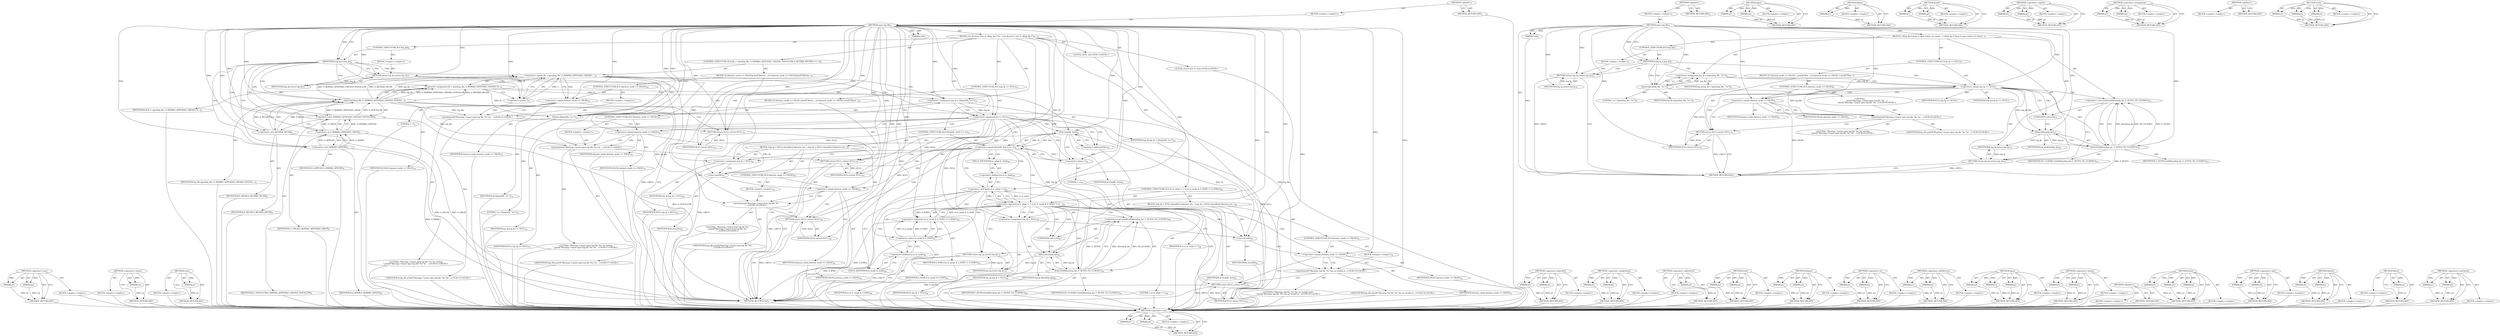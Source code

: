 digraph "&lt;operator&gt;.notEquals" {
vulnerable_86 [label=<(METHOD,&lt;operator&gt;.cast)>];
vulnerable_87 [label=<(PARAM,p1)>];
vulnerable_88 [label=<(PARAM,p2)>];
vulnerable_89 [label=<(BLOCK,&lt;empty&gt;,&lt;empty&gt;)>];
vulnerable_90 [label=<(METHOD_RETURN,ANY)>];
vulnerable_6 [label=<(METHOD,&lt;global&gt;)<SUB>1</SUB>>];
vulnerable_7 [label=<(BLOCK,&lt;empty&gt;,&lt;empty&gt;)<SUB>1</SUB>>];
vulnerable_8 [label=<(METHOD,open_log_file)<SUB>1</SUB>>];
vulnerable_9 [label=<(PARAM,void)<SUB>1</SUB>>];
vulnerable_10 [label=<(BLOCK,{
 	if(log_fp) /* keep it open unless we rotate...,{
 	if(log_fp) /* keep it open unless we rotate...)<SUB>2</SUB>>];
vulnerable_11 [label=<(CONTROL_STRUCTURE,IF,if (log_fp))<SUB>3</SUB>>];
vulnerable_12 [label=<(IDENTIFIER,log_fp,if (log_fp))<SUB>3</SUB>>];
vulnerable_13 [label=<(BLOCK,&lt;empty&gt;,&lt;empty&gt;)<SUB>4</SUB>>];
vulnerable_14 [label=<(RETURN,return log_fp;,return log_fp;)<SUB>4</SUB>>];
vulnerable_15 [label=<(IDENTIFIER,log_fp,return log_fp;)<SUB>4</SUB>>];
vulnerable_16 [label=<(&lt;operator&gt;.assignment,log_fp = fopen(log_file, &quot;a+&quot;))<SUB>6</SUB>>];
vulnerable_17 [label=<(IDENTIFIER,log_fp,log_fp = fopen(log_file, &quot;a+&quot;))<SUB>6</SUB>>];
vulnerable_18 [label=<(fopen,fopen(log_file, &quot;a+&quot;))<SUB>6</SUB>>];
vulnerable_19 [label=<(IDENTIFIER,log_file,fopen(log_file, &quot;a+&quot;))<SUB>6</SUB>>];
vulnerable_20 [label=<(LITERAL,&quot;a+&quot;,fopen(log_file, &quot;a+&quot;))<SUB>6</SUB>>];
vulnerable_21 [label=<(CONTROL_STRUCTURE,IF,if (log_fp == NULL))<SUB>7</SUB>>];
vulnerable_22 [label=<(&lt;operator&gt;.equals,log_fp == NULL)<SUB>7</SUB>>];
vulnerable_23 [label=<(IDENTIFIER,log_fp,log_fp == NULL)<SUB>7</SUB>>];
vulnerable_24 [label=<(IDENTIFIER,NULL,log_fp == NULL)<SUB>7</SUB>>];
vulnerable_25 [label=<(BLOCK,{
		if (daemon_mode == FALSE) {
 			printf(&quot;War...,{
		if (daemon_mode == FALSE) {
 			printf(&quot;War...)<SUB>7</SUB>>];
vulnerable_26 [label=<(CONTROL_STRUCTURE,IF,if (daemon_mode == FALSE))<SUB>8</SUB>>];
vulnerable_27 [label=<(&lt;operator&gt;.equals,daemon_mode == FALSE)<SUB>8</SUB>>];
vulnerable_28 [label=<(IDENTIFIER,daemon_mode,daemon_mode == FALSE)<SUB>8</SUB>>];
vulnerable_29 [label=<(IDENTIFIER,FALSE,daemon_mode == FALSE)<SUB>8</SUB>>];
vulnerable_30 [label="<(BLOCK,{
 			printf(&quot;Warning: Cannot open log file '%s...,{
 			printf(&quot;Warning: Cannot open log file '%s...)<SUB>8</SUB>>"];
vulnerable_31 [label="<(printf,printf(&quot;Warning: Cannot open log file '%s' for ...)<SUB>9</SUB>>"];
vulnerable_32 [label="<(LITERAL,&quot;Warning: Cannot open log file '%s' for writing\n&quot;,printf(&quot;Warning: Cannot open log file '%s' for ...)<SUB>9</SUB>>"];
vulnerable_33 [label="<(IDENTIFIER,log_file,printf(&quot;Warning: Cannot open log file '%s' for ...)<SUB>9</SUB>>"];
vulnerable_34 [label=<(RETURN,return NULL;,return NULL;)<SUB>11</SUB>>];
vulnerable_35 [label=<(IDENTIFIER,NULL,return NULL;)<SUB>11</SUB>>];
vulnerable_36 [label=<(&lt;operator&gt;.cast,(void)fcntl(fileno(log_fp), F_SETFD, FD_CLOEXEC))<SUB>14</SUB>>];
vulnerable_37 [label=<(UNKNOWN,void,void)<SUB>14</SUB>>];
vulnerable_38 [label=<(fcntl,fcntl(fileno(log_fp), F_SETFD, FD_CLOEXEC))<SUB>14</SUB>>];
vulnerable_39 [label=<(fileno,fileno(log_fp))<SUB>14</SUB>>];
vulnerable_40 [label=<(IDENTIFIER,log_fp,fileno(log_fp))<SUB>14</SUB>>];
vulnerable_41 [label=<(IDENTIFIER,F_SETFD,fcntl(fileno(log_fp), F_SETFD, FD_CLOEXEC))<SUB>14</SUB>>];
vulnerable_42 [label=<(IDENTIFIER,FD_CLOEXEC,fcntl(fileno(log_fp), F_SETFD, FD_CLOEXEC))<SUB>14</SUB>>];
vulnerable_43 [label=<(RETURN,return log_fp;,return log_fp;)<SUB>15</SUB>>];
vulnerable_44 [label=<(IDENTIFIER,log_fp,return log_fp;)<SUB>15</SUB>>];
vulnerable_45 [label=<(METHOD_RETURN,FILE)<SUB>1</SUB>>];
vulnerable_47 [label=<(METHOD_RETURN,ANY)<SUB>1</SUB>>];
vulnerable_71 [label=<(METHOD,fopen)>];
vulnerable_72 [label=<(PARAM,p1)>];
vulnerable_73 [label=<(PARAM,p2)>];
vulnerable_74 [label=<(BLOCK,&lt;empty&gt;,&lt;empty&gt;)>];
vulnerable_75 [label=<(METHOD_RETURN,ANY)>];
vulnerable_97 [label=<(METHOD,fileno)>];
vulnerable_98 [label=<(PARAM,p1)>];
vulnerable_99 [label=<(BLOCK,&lt;empty&gt;,&lt;empty&gt;)>];
vulnerable_100 [label=<(METHOD_RETURN,ANY)>];
vulnerable_81 [label=<(METHOD,printf)>];
vulnerable_82 [label=<(PARAM,p1)>];
vulnerable_83 [label=<(PARAM,p2)>];
vulnerable_84 [label=<(BLOCK,&lt;empty&gt;,&lt;empty&gt;)>];
vulnerable_85 [label=<(METHOD_RETURN,ANY)>];
vulnerable_76 [label=<(METHOD,&lt;operator&gt;.equals)>];
vulnerable_77 [label=<(PARAM,p1)>];
vulnerable_78 [label=<(PARAM,p2)>];
vulnerable_79 [label=<(BLOCK,&lt;empty&gt;,&lt;empty&gt;)>];
vulnerable_80 [label=<(METHOD_RETURN,ANY)>];
vulnerable_66 [label=<(METHOD,&lt;operator&gt;.assignment)>];
vulnerable_67 [label=<(PARAM,p1)>];
vulnerable_68 [label=<(PARAM,p2)>];
vulnerable_69 [label=<(BLOCK,&lt;empty&gt;,&lt;empty&gt;)>];
vulnerable_70 [label=<(METHOD_RETURN,ANY)>];
vulnerable_60 [label=<(METHOD,&lt;global&gt;)<SUB>1</SUB>>];
vulnerable_61 [label=<(BLOCK,&lt;empty&gt;,&lt;empty&gt;)>];
vulnerable_62 [label=<(METHOD_RETURN,ANY)>];
vulnerable_91 [label=<(METHOD,fcntl)>];
vulnerable_92 [label=<(PARAM,p1)>];
vulnerable_93 [label=<(PARAM,p2)>];
vulnerable_94 [label=<(PARAM,p3)>];
vulnerable_95 [label=<(BLOCK,&lt;empty&gt;,&lt;empty&gt;)>];
vulnerable_96 [label=<(METHOD_RETURN,ANY)>];
fixed_227 [label=<(METHOD,&lt;operator&gt;.cast)>];
fixed_228 [label=<(PARAM,p1)>];
fixed_229 [label=<(PARAM,p2)>];
fixed_230 [label=<(BLOCK,&lt;empty&gt;,&lt;empty&gt;)>];
fixed_231 [label=<(METHOD_RETURN,ANY)>];
fixed_180 [label=<(METHOD,&lt;operator&gt;.minus)>];
fixed_181 [label=<(PARAM,p1)>];
fixed_182 [label=<(BLOCK,&lt;empty&gt;,&lt;empty&gt;)>];
fixed_183 [label=<(METHOD_RETURN,ANY)>];
fixed_203 [label=<(METHOD,close)>];
fixed_204 [label=<(PARAM,p1)>];
fixed_205 [label=<(BLOCK,&lt;empty&gt;,&lt;empty&gt;)>];
fixed_206 [label=<(METHOD_RETURN,ANY)>];
fixed_6 [label=<(METHOD,&lt;global&gt;)<SUB>1</SUB>>];
fixed_7 [label=<(BLOCK,&lt;empty&gt;,&lt;empty&gt;)<SUB>1</SUB>>];
fixed_8 [label=<(METHOD,open_log_file)<SUB>1</SUB>>];
fixed_9 [label=<(PARAM,void)<SUB>1</SUB>>];
fixed_10 [label=<(BLOCK,{
	int fh;
	struct stat st;

 	if(log_fp) /* ke...,{
	int fh;
	struct stat st;

 	if(log_fp) /* ke...)<SUB>2</SUB>>];
fixed_11 [label="<(LOCAL,int fh: int)<SUB>3</SUB>>"];
fixed_12 [label="<(LOCAL,struct stat st: stat)<SUB>4</SUB>>"];
fixed_13 [label=<(CONTROL_STRUCTURE,IF,if (log_fp))<SUB>6</SUB>>];
fixed_14 [label=<(IDENTIFIER,log_fp,if (log_fp))<SUB>6</SUB>>];
fixed_15 [label=<(BLOCK,&lt;empty&gt;,&lt;empty&gt;)<SUB>7</SUB>>];
fixed_16 [label=<(RETURN,return log_fp;,return log_fp;)<SUB>7</SUB>>];
fixed_17 [label=<(IDENTIFIER,log_fp,return log_fp;)<SUB>7</SUB>>];
fixed_18 [label=<(CONTROL_STRUCTURE,IF,if ((fh = open(log_file, O_RDWR|O_APPEND|O_CREAT|O_NOFOLLOW, S_IRUSR|S_IWUSR)) == -1))<SUB>9</SUB>>];
fixed_19 [label=<(&lt;operator&gt;.equals,(fh = open(log_file, O_RDWR|O_APPEND|O_CREAT|O_...)<SUB>9</SUB>>];
fixed_20 [label=<(&lt;operator&gt;.assignment,fh = open(log_file, O_RDWR|O_APPEND|O_CREAT|O_N...)<SUB>9</SUB>>];
fixed_21 [label=<(IDENTIFIER,fh,fh = open(log_file, O_RDWR|O_APPEND|O_CREAT|O_N...)<SUB>9</SUB>>];
fixed_22 [label=<(open,open(log_file, O_RDWR|O_APPEND|O_CREAT|O_NOFOLL...)<SUB>9</SUB>>];
fixed_23 [label=<(IDENTIFIER,log_file,open(log_file, O_RDWR|O_APPEND|O_CREAT|O_NOFOLL...)<SUB>9</SUB>>];
fixed_24 [label=<(&lt;operator&gt;.or,O_RDWR|O_APPEND|O_CREAT|O_NOFOLLOW)<SUB>9</SUB>>];
fixed_25 [label=<(&lt;operator&gt;.or,O_RDWR|O_APPEND|O_CREAT)<SUB>9</SUB>>];
fixed_26 [label=<(&lt;operator&gt;.or,O_RDWR|O_APPEND)<SUB>9</SUB>>];
fixed_27 [label=<(IDENTIFIER,O_RDWR,O_RDWR|O_APPEND)<SUB>9</SUB>>];
fixed_28 [label=<(IDENTIFIER,O_APPEND,O_RDWR|O_APPEND)<SUB>9</SUB>>];
fixed_29 [label=<(IDENTIFIER,O_CREAT,O_RDWR|O_APPEND|O_CREAT)<SUB>9</SUB>>];
fixed_30 [label=<(IDENTIFIER,O_NOFOLLOW,O_RDWR|O_APPEND|O_CREAT|O_NOFOLLOW)<SUB>9</SUB>>];
fixed_31 [label=<(&lt;operator&gt;.or,S_IRUSR|S_IWUSR)<SUB>9</SUB>>];
fixed_32 [label=<(IDENTIFIER,S_IRUSR,S_IRUSR|S_IWUSR)<SUB>9</SUB>>];
fixed_33 [label=<(IDENTIFIER,S_IWUSR,S_IRUSR|S_IWUSR)<SUB>9</SUB>>];
fixed_34 [label=<(&lt;operator&gt;.minus,-1)<SUB>9</SUB>>];
fixed_35 [label=<(LITERAL,1,-1)<SUB>9</SUB>>];
fixed_36 [label=<(BLOCK,{
		if (daemon_mode == FALSE)
			printf(&quot;Warnin...,{
		if (daemon_mode == FALSE)
			printf(&quot;Warnin...)<SUB>9</SUB>>];
fixed_37 [label=<(CONTROL_STRUCTURE,IF,if (daemon_mode == FALSE))<SUB>10</SUB>>];
fixed_38 [label=<(&lt;operator&gt;.equals,daemon_mode == FALSE)<SUB>10</SUB>>];
fixed_39 [label=<(IDENTIFIER,daemon_mode,daemon_mode == FALSE)<SUB>10</SUB>>];
fixed_40 [label=<(IDENTIFIER,FALSE,daemon_mode == FALSE)<SUB>10</SUB>>];
fixed_41 [label=<(BLOCK,&lt;empty&gt;,&lt;empty&gt;)<SUB>11</SUB>>];
fixed_42 [label="<(printf,printf(&quot;Warning: Cannot open log file '%s' for ...)<SUB>11</SUB>>"];
fixed_43 [label="<(LITERAL,&quot;Warning: Cannot open log file '%s' for writing\n&quot;,printf(&quot;Warning: Cannot open log file '%s' for ...)<SUB>11</SUB>>"];
fixed_44 [label="<(IDENTIFIER,log_file,printf(&quot;Warning: Cannot open log file '%s' for ...)<SUB>11</SUB>>"];
fixed_45 [label=<(RETURN,return NULL;,return NULL;)<SUB>12</SUB>>];
fixed_46 [label=<(IDENTIFIER,NULL,return NULL;)<SUB>12</SUB>>];
fixed_47 [label=<(&lt;operator&gt;.assignment,log_fp = fdopen(fh, &quot;a+&quot;))<SUB>14</SUB>>];
fixed_48 [label=<(IDENTIFIER,log_fp,log_fp = fdopen(fh, &quot;a+&quot;))<SUB>14</SUB>>];
fixed_49 [label=<(fdopen,fdopen(fh, &quot;a+&quot;))<SUB>14</SUB>>];
fixed_50 [label=<(IDENTIFIER,fh,fdopen(fh, &quot;a+&quot;))<SUB>14</SUB>>];
fixed_51 [label=<(LITERAL,&quot;a+&quot;,fdopen(fh, &quot;a+&quot;))<SUB>14</SUB>>];
fixed_52 [label=<(CONTROL_STRUCTURE,IF,if (log_fp == NULL))<SUB>15</SUB>>];
fixed_53 [label=<(&lt;operator&gt;.equals,log_fp == NULL)<SUB>15</SUB>>];
fixed_54 [label=<(IDENTIFIER,log_fp,log_fp == NULL)<SUB>15</SUB>>];
fixed_55 [label=<(IDENTIFIER,NULL,log_fp == NULL)<SUB>15</SUB>>];
fixed_56 [label=<(BLOCK,{
		if (daemon_mode == FALSE)
 			printf(&quot;Warni...,{
		if (daemon_mode == FALSE)
 			printf(&quot;Warni...)<SUB>15</SUB>>];
fixed_57 [label=<(CONTROL_STRUCTURE,IF,if (daemon_mode == FALSE))<SUB>16</SUB>>];
fixed_58 [label=<(&lt;operator&gt;.equals,daemon_mode == FALSE)<SUB>16</SUB>>];
fixed_59 [label=<(IDENTIFIER,daemon_mode,daemon_mode == FALSE)<SUB>16</SUB>>];
fixed_60 [label=<(IDENTIFIER,FALSE,daemon_mode == FALSE)<SUB>16</SUB>>];
fixed_61 [label=<(BLOCK,&lt;empty&gt;,&lt;empty&gt;)<SUB>17</SUB>>];
fixed_62 [label="<(printf,printf(&quot;Warning: Cannot open log file '%s' for ...)<SUB>17</SUB>>"];
fixed_63 [label="<(LITERAL,&quot;Warning: Cannot open log file '%s' for writing\n&quot;,printf(&quot;Warning: Cannot open log file '%s' for ...)<SUB>17</SUB>>"];
fixed_64 [label="<(IDENTIFIER,log_file,printf(&quot;Warning: Cannot open log file '%s' for ...)<SUB>17</SUB>>"];
fixed_65 [label=<(RETURN,return NULL;,return NULL;)<SUB>18</SUB>>];
fixed_66 [label=<(IDENTIFIER,NULL,return NULL;)<SUB>18</SUB>>];
fixed_67 [label=<(CONTROL_STRUCTURE,IF,if ((fstat(fh, &amp;st)) == -1))<SUB>21</SUB>>];
fixed_68 [label=<(&lt;operator&gt;.equals,(fstat(fh, &amp;st)) == -1)<SUB>21</SUB>>];
fixed_69 [label=<(fstat,fstat(fh, &amp;st))<SUB>21</SUB>>];
fixed_70 [label=<(IDENTIFIER,fh,fstat(fh, &amp;st))<SUB>21</SUB>>];
fixed_71 [label=<(&lt;operator&gt;.addressOf,&amp;st)<SUB>21</SUB>>];
fixed_72 [label=<(IDENTIFIER,st,fstat(fh, &amp;st))<SUB>21</SUB>>];
fixed_73 [label=<(&lt;operator&gt;.minus,-1)<SUB>21</SUB>>];
fixed_74 [label=<(LITERAL,1,-1)<SUB>21</SUB>>];
fixed_75 [label=<(BLOCK,{
		log_fp = NULL;
		close(fh);
		if (daemon_mo...,{
		log_fp = NULL;
		close(fh);
		if (daemon_mo...)<SUB>21</SUB>>];
fixed_76 [label=<(&lt;operator&gt;.assignment,log_fp = NULL)<SUB>22</SUB>>];
fixed_77 [label=<(IDENTIFIER,log_fp,log_fp = NULL)<SUB>22</SUB>>];
fixed_78 [label=<(IDENTIFIER,NULL,log_fp = NULL)<SUB>22</SUB>>];
fixed_79 [label=<(close,close(fh))<SUB>23</SUB>>];
fixed_80 [label=<(IDENTIFIER,fh,close(fh))<SUB>23</SUB>>];
fixed_81 [label=<(CONTROL_STRUCTURE,IF,if (daemon_mode == FALSE))<SUB>24</SUB>>];
fixed_82 [label=<(&lt;operator&gt;.equals,daemon_mode == FALSE)<SUB>24</SUB>>];
fixed_83 [label=<(IDENTIFIER,daemon_mode,daemon_mode == FALSE)<SUB>24</SUB>>];
fixed_84 [label=<(IDENTIFIER,FALSE,daemon_mode == FALSE)<SUB>24</SUB>>];
fixed_85 [label=<(BLOCK,&lt;empty&gt;,&lt;empty&gt;)<SUB>25</SUB>>];
fixed_86 [label="<(printf,printf(&quot;Warning: Cannot fstat log file '%s'\n&quot;,...)<SUB>25</SUB>>"];
fixed_87 [label="<(LITERAL,&quot;Warning: Cannot fstat log file '%s'\n&quot;,printf(&quot;Warning: Cannot fstat log file '%s'\n&quot;,...)<SUB>25</SUB>>"];
fixed_88 [label="<(IDENTIFIER,log_file,printf(&quot;Warning: Cannot fstat log file '%s'\n&quot;,...)<SUB>25</SUB>>"];
fixed_89 [label=<(RETURN,return NULL;,return NULL;)<SUB>26</SUB>>];
fixed_90 [label=<(IDENTIFIER,NULL,return NULL;)<SUB>26</SUB>>];
fixed_91 [label=<(CONTROL_STRUCTURE,IF,if (st.st_nlink != 1 || (st.st_mode &amp; S_IFMT) != S_IFREG))<SUB>28</SUB>>];
fixed_92 [label=<(&lt;operator&gt;.logicalOr,st.st_nlink != 1 || (st.st_mode &amp; S_IFMT) != S_...)<SUB>28</SUB>>];
fixed_93 [label=<(&lt;operator&gt;.notEquals,st.st_nlink != 1)<SUB>28</SUB>>];
fixed_94 [label=<(&lt;operator&gt;.fieldAccess,st.st_nlink)<SUB>28</SUB>>];
fixed_95 [label=<(IDENTIFIER,st,st.st_nlink != 1)<SUB>28</SUB>>];
fixed_96 [label=<(FIELD_IDENTIFIER,st_nlink,st_nlink)<SUB>28</SUB>>];
fixed_97 [label=<(LITERAL,1,st.st_nlink != 1)<SUB>28</SUB>>];
fixed_98 [label=<(&lt;operator&gt;.notEquals,(st.st_mode &amp; S_IFMT) != S_IFREG)<SUB>28</SUB>>];
fixed_99 [label=<(&lt;operator&gt;.and,st.st_mode &amp; S_IFMT)<SUB>28</SUB>>];
fixed_100 [label=<(&lt;operator&gt;.fieldAccess,st.st_mode)<SUB>28</SUB>>];
fixed_101 [label=<(IDENTIFIER,st,st.st_mode &amp; S_IFMT)<SUB>28</SUB>>];
fixed_102 [label=<(FIELD_IDENTIFIER,st_mode,st_mode)<SUB>28</SUB>>];
fixed_103 [label=<(IDENTIFIER,S_IFMT,st.st_mode &amp; S_IFMT)<SUB>28</SUB>>];
fixed_104 [label=<(IDENTIFIER,S_IFREG,(st.st_mode &amp; S_IFMT) != S_IFREG)<SUB>28</SUB>>];
fixed_105 [label=<(BLOCK,{
		log_fp = NULL;
		close(fh);
		if (daemon_mo...,{
		log_fp = NULL;
		close(fh);
		if (daemon_mo...)<SUB>28</SUB>>];
fixed_106 [label=<(&lt;operator&gt;.assignment,log_fp = NULL)<SUB>29</SUB>>];
fixed_107 [label=<(IDENTIFIER,log_fp,log_fp = NULL)<SUB>29</SUB>>];
fixed_108 [label=<(IDENTIFIER,NULL,log_fp = NULL)<SUB>29</SUB>>];
fixed_109 [label=<(close,close(fh))<SUB>30</SUB>>];
fixed_110 [label=<(IDENTIFIER,fh,close(fh))<SUB>30</SUB>>];
fixed_111 [label=<(CONTROL_STRUCTURE,IF,if (daemon_mode == FALSE))<SUB>31</SUB>>];
fixed_112 [label=<(&lt;operator&gt;.equals,daemon_mode == FALSE)<SUB>31</SUB>>];
fixed_113 [label=<(IDENTIFIER,daemon_mode,daemon_mode == FALSE)<SUB>31</SUB>>];
fixed_114 [label=<(IDENTIFIER,FALSE,daemon_mode == FALSE)<SUB>31</SUB>>];
fixed_115 [label=<(BLOCK,&lt;empty&gt;,&lt;empty&gt;)<SUB>32</SUB>>];
fixed_116 [label="<(printf,printf(&quot;Warning: log file '%s' has an invalid m...)<SUB>32</SUB>>"];
fixed_117 [label="<(LITERAL,&quot;Warning: log file '%s' has an invalid mode\n&quot;,printf(&quot;Warning: log file '%s' has an invalid m...)<SUB>32</SUB>>"];
fixed_118 [label="<(IDENTIFIER,log_file,printf(&quot;Warning: log file '%s' has an invalid m...)<SUB>32</SUB>>"];
fixed_119 [label=<(RETURN,return NULL;,return NULL;)<SUB>33</SUB>>];
fixed_120 [label=<(IDENTIFIER,NULL,return NULL;)<SUB>33</SUB>>];
fixed_121 [label=<(&lt;operator&gt;.cast,(void)fcntl(fileno(log_fp), F_SETFD, FD_CLOEXEC))<SUB>36</SUB>>];
fixed_122 [label=<(UNKNOWN,void,void)<SUB>36</SUB>>];
fixed_123 [label=<(fcntl,fcntl(fileno(log_fp), F_SETFD, FD_CLOEXEC))<SUB>36</SUB>>];
fixed_124 [label=<(fileno,fileno(log_fp))<SUB>36</SUB>>];
fixed_125 [label=<(IDENTIFIER,log_fp,fileno(log_fp))<SUB>36</SUB>>];
fixed_126 [label=<(IDENTIFIER,F_SETFD,fcntl(fileno(log_fp), F_SETFD, FD_CLOEXEC))<SUB>36</SUB>>];
fixed_127 [label=<(IDENTIFIER,FD_CLOEXEC,fcntl(fileno(log_fp), F_SETFD, FD_CLOEXEC))<SUB>36</SUB>>];
fixed_128 [label=<(RETURN,return log_fp;,return log_fp;)<SUB>37</SUB>>];
fixed_129 [label=<(IDENTIFIER,log_fp,return log_fp;)<SUB>37</SUB>>];
fixed_130 [label=<(METHOD_RETURN,FILE)<SUB>1</SUB>>];
fixed_132 [label=<(METHOD_RETURN,ANY)<SUB>1</SUB>>];
fixed_207 [label=<(METHOD,&lt;operator&gt;.logicalOr)>];
fixed_208 [label=<(PARAM,p1)>];
fixed_209 [label=<(PARAM,p2)>];
fixed_210 [label=<(BLOCK,&lt;empty&gt;,&lt;empty&gt;)>];
fixed_211 [label=<(METHOD_RETURN,ANY)>];
fixed_164 [label=<(METHOD,&lt;operator&gt;.assignment)>];
fixed_165 [label=<(PARAM,p1)>];
fixed_166 [label=<(PARAM,p2)>];
fixed_167 [label=<(BLOCK,&lt;empty&gt;,&lt;empty&gt;)>];
fixed_168 [label=<(METHOD_RETURN,ANY)>];
fixed_199 [label=<(METHOD,&lt;operator&gt;.addressOf)>];
fixed_200 [label=<(PARAM,p1)>];
fixed_201 [label=<(BLOCK,&lt;empty&gt;,&lt;empty&gt;)>];
fixed_202 [label=<(METHOD_RETURN,ANY)>];
fixed_194 [label=<(METHOD,fstat)>];
fixed_195 [label=<(PARAM,p1)>];
fixed_196 [label=<(PARAM,p2)>];
fixed_197 [label=<(BLOCK,&lt;empty&gt;,&lt;empty&gt;)>];
fixed_198 [label=<(METHOD_RETURN,ANY)>];
fixed_189 [label=<(METHOD,fdopen)>];
fixed_190 [label=<(PARAM,p1)>];
fixed_191 [label=<(PARAM,p2)>];
fixed_192 [label=<(BLOCK,&lt;empty&gt;,&lt;empty&gt;)>];
fixed_193 [label=<(METHOD_RETURN,ANY)>];
fixed_175 [label=<(METHOD,&lt;operator&gt;.or)>];
fixed_176 [label=<(PARAM,p1)>];
fixed_177 [label=<(PARAM,p2)>];
fixed_178 [label=<(BLOCK,&lt;empty&gt;,&lt;empty&gt;)>];
fixed_179 [label=<(METHOD_RETURN,ANY)>];
fixed_217 [label=<(METHOD,&lt;operator&gt;.fieldAccess)>];
fixed_218 [label=<(PARAM,p1)>];
fixed_219 [label=<(PARAM,p2)>];
fixed_220 [label=<(BLOCK,&lt;empty&gt;,&lt;empty&gt;)>];
fixed_221 [label=<(METHOD_RETURN,ANY)>];
fixed_169 [label=<(METHOD,open)>];
fixed_170 [label=<(PARAM,p1)>];
fixed_171 [label=<(PARAM,p2)>];
fixed_172 [label=<(PARAM,p3)>];
fixed_173 [label=<(BLOCK,&lt;empty&gt;,&lt;empty&gt;)>];
fixed_174 [label=<(METHOD_RETURN,ANY)>];
fixed_159 [label=<(METHOD,&lt;operator&gt;.equals)>];
fixed_160 [label=<(PARAM,p1)>];
fixed_161 [label=<(PARAM,p2)>];
fixed_162 [label=<(BLOCK,&lt;empty&gt;,&lt;empty&gt;)>];
fixed_163 [label=<(METHOD_RETURN,ANY)>];
fixed_153 [label=<(METHOD,&lt;global&gt;)<SUB>1</SUB>>];
fixed_154 [label=<(BLOCK,&lt;empty&gt;,&lt;empty&gt;)>];
fixed_155 [label=<(METHOD_RETURN,ANY)>];
fixed_232 [label=<(METHOD,fcntl)>];
fixed_233 [label=<(PARAM,p1)>];
fixed_234 [label=<(PARAM,p2)>];
fixed_235 [label=<(PARAM,p3)>];
fixed_236 [label=<(BLOCK,&lt;empty&gt;,&lt;empty&gt;)>];
fixed_237 [label=<(METHOD_RETURN,ANY)>];
fixed_222 [label=<(METHOD,&lt;operator&gt;.and)>];
fixed_223 [label=<(PARAM,p1)>];
fixed_224 [label=<(PARAM,p2)>];
fixed_225 [label=<(BLOCK,&lt;empty&gt;,&lt;empty&gt;)>];
fixed_226 [label=<(METHOD_RETURN,ANY)>];
fixed_184 [label=<(METHOD,printf)>];
fixed_185 [label=<(PARAM,p1)>];
fixed_186 [label=<(PARAM,p2)>];
fixed_187 [label=<(BLOCK,&lt;empty&gt;,&lt;empty&gt;)>];
fixed_188 [label=<(METHOD_RETURN,ANY)>];
fixed_238 [label=<(METHOD,fileno)>];
fixed_239 [label=<(PARAM,p1)>];
fixed_240 [label=<(BLOCK,&lt;empty&gt;,&lt;empty&gt;)>];
fixed_241 [label=<(METHOD_RETURN,ANY)>];
fixed_212 [label=<(METHOD,&lt;operator&gt;.notEquals)>];
fixed_213 [label=<(PARAM,p1)>];
fixed_214 [label=<(PARAM,p2)>];
fixed_215 [label=<(BLOCK,&lt;empty&gt;,&lt;empty&gt;)>];
fixed_216 [label=<(METHOD_RETURN,ANY)>];
vulnerable_86 -> vulnerable_87  [key=0, label="AST: "];
vulnerable_86 -> vulnerable_87  [key=1, label="DDG: "];
vulnerable_86 -> vulnerable_89  [key=0, label="AST: "];
vulnerable_86 -> vulnerable_88  [key=0, label="AST: "];
vulnerable_86 -> vulnerable_88  [key=1, label="DDG: "];
vulnerable_86 -> vulnerable_90  [key=0, label="AST: "];
vulnerable_86 -> vulnerable_90  [key=1, label="CFG: "];
vulnerable_87 -> vulnerable_90  [key=0, label="DDG: p1"];
vulnerable_88 -> vulnerable_90  [key=0, label="DDG: p2"];
vulnerable_6 -> vulnerable_7  [key=0, label="AST: "];
vulnerable_6 -> vulnerable_47  [key=0, label="AST: "];
vulnerable_6 -> vulnerable_47  [key=1, label="CFG: "];
vulnerable_7 -> vulnerable_8  [key=0, label="AST: "];
vulnerable_8 -> vulnerable_9  [key=0, label="AST: "];
vulnerable_8 -> vulnerable_9  [key=1, label="DDG: "];
vulnerable_8 -> vulnerable_10  [key=0, label="AST: "];
vulnerable_8 -> vulnerable_45  [key=0, label="AST: "];
vulnerable_8 -> vulnerable_12  [key=0, label="CFG: "];
vulnerable_8 -> vulnerable_12  [key=1, label="DDG: "];
vulnerable_8 -> vulnerable_44  [key=0, label="DDG: "];
vulnerable_8 -> vulnerable_14  [key=0, label="DDG: "];
vulnerable_8 -> vulnerable_18  [key=0, label="DDG: "];
vulnerable_8 -> vulnerable_22  [key=0, label="DDG: "];
vulnerable_8 -> vulnerable_38  [key=0, label="DDG: "];
vulnerable_8 -> vulnerable_15  [key=0, label="DDG: "];
vulnerable_8 -> vulnerable_35  [key=0, label="DDG: "];
vulnerable_8 -> vulnerable_39  [key=0, label="DDG: "];
vulnerable_8 -> vulnerable_27  [key=0, label="DDG: "];
vulnerable_8 -> vulnerable_31  [key=0, label="DDG: "];
vulnerable_9 -> vulnerable_45  [key=0, label="DDG: "];
vulnerable_10 -> vulnerable_11  [key=0, label="AST: "];
vulnerable_10 -> vulnerable_16  [key=0, label="AST: "];
vulnerable_10 -> vulnerable_21  [key=0, label="AST: "];
vulnerable_10 -> vulnerable_36  [key=0, label="AST: "];
vulnerable_10 -> vulnerable_43  [key=0, label="AST: "];
vulnerable_11 -> vulnerable_12  [key=0, label="AST: "];
vulnerable_11 -> vulnerable_13  [key=0, label="AST: "];
vulnerable_12 -> vulnerable_14  [key=0, label="CFG: "];
vulnerable_12 -> vulnerable_14  [key=1, label="CDG: "];
vulnerable_12 -> vulnerable_18  [key=0, label="CFG: "];
vulnerable_12 -> vulnerable_18  [key=1, label="CDG: "];
vulnerable_12 -> vulnerable_16  [key=0, label="CDG: "];
vulnerable_12 -> vulnerable_22  [key=0, label="CDG: "];
vulnerable_13 -> vulnerable_14  [key=0, label="AST: "];
vulnerable_14 -> vulnerable_15  [key=0, label="AST: "];
vulnerable_14 -> vulnerable_45  [key=0, label="CFG: "];
vulnerable_14 -> vulnerable_45  [key=1, label="DDG: &lt;RET&gt;"];
vulnerable_15 -> vulnerable_14  [key=0, label="DDG: log_fp"];
vulnerable_16 -> vulnerable_17  [key=0, label="AST: "];
vulnerable_16 -> vulnerable_18  [key=0, label="AST: "];
vulnerable_16 -> vulnerable_22  [key=0, label="CFG: "];
vulnerable_16 -> vulnerable_22  [key=1, label="DDG: log_fp"];
vulnerable_18 -> vulnerable_19  [key=0, label="AST: "];
vulnerable_18 -> vulnerable_20  [key=0, label="AST: "];
vulnerable_18 -> vulnerable_16  [key=0, label="CFG: "];
vulnerable_18 -> vulnerable_16  [key=1, label="DDG: log_file"];
vulnerable_18 -> vulnerable_16  [key=2, label="DDG: &quot;a+&quot;"];
vulnerable_18 -> vulnerable_31  [key=0, label="DDG: log_file"];
vulnerable_21 -> vulnerable_22  [key=0, label="AST: "];
vulnerable_21 -> vulnerable_25  [key=0, label="AST: "];
vulnerable_22 -> vulnerable_23  [key=0, label="AST: "];
vulnerable_22 -> vulnerable_24  [key=0, label="AST: "];
vulnerable_22 -> vulnerable_37  [key=0, label="CFG: "];
vulnerable_22 -> vulnerable_37  [key=1, label="CDG: "];
vulnerable_22 -> vulnerable_27  [key=0, label="CFG: "];
vulnerable_22 -> vulnerable_27  [key=1, label="CDG: "];
vulnerable_22 -> vulnerable_35  [key=0, label="DDG: NULL"];
vulnerable_22 -> vulnerable_39  [key=0, label="DDG: log_fp"];
vulnerable_22 -> vulnerable_39  [key=1, label="CDG: "];
vulnerable_22 -> vulnerable_34  [key=0, label="CDG: "];
vulnerable_22 -> vulnerable_36  [key=0, label="CDG: "];
vulnerable_22 -> vulnerable_38  [key=0, label="CDG: "];
vulnerable_22 -> vulnerable_43  [key=0, label="CDG: "];
vulnerable_25 -> vulnerable_26  [key=0, label="AST: "];
vulnerable_25 -> vulnerable_34  [key=0, label="AST: "];
vulnerable_26 -> vulnerable_27  [key=0, label="AST: "];
vulnerable_26 -> vulnerable_30  [key=0, label="AST: "];
vulnerable_27 -> vulnerable_28  [key=0, label="AST: "];
vulnerable_27 -> vulnerable_29  [key=0, label="AST: "];
vulnerable_27 -> vulnerable_31  [key=0, label="CFG: "];
vulnerable_27 -> vulnerable_31  [key=1, label="CDG: "];
vulnerable_27 -> vulnerable_34  [key=0, label="CFG: "];
vulnerable_27 -> vulnerable_45  [key=0, label="DDG: FALSE"];
vulnerable_30 -> vulnerable_31  [key=0, label="AST: "];
vulnerable_31 -> vulnerable_32  [key=0, label="AST: "];
vulnerable_31 -> vulnerable_33  [key=0, label="AST: "];
vulnerable_31 -> vulnerable_34  [key=0, label="CFG: "];
vulnerable_34 -> vulnerable_35  [key=0, label="AST: "];
vulnerable_34 -> vulnerable_45  [key=0, label="CFG: "];
vulnerable_34 -> vulnerable_45  [key=1, label="DDG: &lt;RET&gt;"];
vulnerable_35 -> vulnerable_34  [key=0, label="DDG: NULL"];
vulnerable_36 -> vulnerable_37  [key=0, label="AST: "];
vulnerable_36 -> vulnerable_38  [key=0, label="AST: "];
vulnerable_36 -> vulnerable_43  [key=0, label="CFG: "];
vulnerable_37 -> vulnerable_39  [key=0, label="CFG: "];
vulnerable_38 -> vulnerable_39  [key=0, label="AST: "];
vulnerable_38 -> vulnerable_41  [key=0, label="AST: "];
vulnerable_38 -> vulnerable_42  [key=0, label="AST: "];
vulnerable_38 -> vulnerable_36  [key=0, label="CFG: "];
vulnerable_38 -> vulnerable_36  [key=1, label="DDG: fileno(log_fp)"];
vulnerable_38 -> vulnerable_36  [key=2, label="DDG: F_SETFD"];
vulnerable_38 -> vulnerable_36  [key=3, label="DDG: FD_CLOEXEC"];
vulnerable_38 -> vulnerable_45  [key=0, label="DDG: F_SETFD"];
vulnerable_39 -> vulnerable_40  [key=0, label="AST: "];
vulnerable_39 -> vulnerable_38  [key=0, label="CFG: "];
vulnerable_39 -> vulnerable_38  [key=1, label="DDG: log_fp"];
vulnerable_39 -> vulnerable_44  [key=0, label="DDG: log_fp"];
vulnerable_43 -> vulnerable_44  [key=0, label="AST: "];
vulnerable_43 -> vulnerable_45  [key=0, label="CFG: "];
vulnerable_43 -> vulnerable_45  [key=1, label="DDG: &lt;RET&gt;"];
vulnerable_44 -> vulnerable_43  [key=0, label="DDG: log_fp"];
vulnerable_71 -> vulnerable_72  [key=0, label="AST: "];
vulnerable_71 -> vulnerable_72  [key=1, label="DDG: "];
vulnerable_71 -> vulnerable_74  [key=0, label="AST: "];
vulnerable_71 -> vulnerable_73  [key=0, label="AST: "];
vulnerable_71 -> vulnerable_73  [key=1, label="DDG: "];
vulnerable_71 -> vulnerable_75  [key=0, label="AST: "];
vulnerable_71 -> vulnerable_75  [key=1, label="CFG: "];
vulnerable_72 -> vulnerable_75  [key=0, label="DDG: p1"];
vulnerable_73 -> vulnerable_75  [key=0, label="DDG: p2"];
vulnerable_97 -> vulnerable_98  [key=0, label="AST: "];
vulnerable_97 -> vulnerable_98  [key=1, label="DDG: "];
vulnerable_97 -> vulnerable_99  [key=0, label="AST: "];
vulnerable_97 -> vulnerable_100  [key=0, label="AST: "];
vulnerable_97 -> vulnerable_100  [key=1, label="CFG: "];
vulnerable_98 -> vulnerable_100  [key=0, label="DDG: p1"];
vulnerable_81 -> vulnerable_82  [key=0, label="AST: "];
vulnerable_81 -> vulnerable_82  [key=1, label="DDG: "];
vulnerable_81 -> vulnerable_84  [key=0, label="AST: "];
vulnerable_81 -> vulnerable_83  [key=0, label="AST: "];
vulnerable_81 -> vulnerable_83  [key=1, label="DDG: "];
vulnerable_81 -> vulnerable_85  [key=0, label="AST: "];
vulnerable_81 -> vulnerable_85  [key=1, label="CFG: "];
vulnerable_82 -> vulnerable_85  [key=0, label="DDG: p1"];
vulnerable_83 -> vulnerable_85  [key=0, label="DDG: p2"];
vulnerable_76 -> vulnerable_77  [key=0, label="AST: "];
vulnerable_76 -> vulnerable_77  [key=1, label="DDG: "];
vulnerable_76 -> vulnerable_79  [key=0, label="AST: "];
vulnerable_76 -> vulnerable_78  [key=0, label="AST: "];
vulnerable_76 -> vulnerable_78  [key=1, label="DDG: "];
vulnerable_76 -> vulnerable_80  [key=0, label="AST: "];
vulnerable_76 -> vulnerable_80  [key=1, label="CFG: "];
vulnerable_77 -> vulnerable_80  [key=0, label="DDG: p1"];
vulnerable_78 -> vulnerable_80  [key=0, label="DDG: p2"];
vulnerable_66 -> vulnerable_67  [key=0, label="AST: "];
vulnerable_66 -> vulnerable_67  [key=1, label="DDG: "];
vulnerable_66 -> vulnerable_69  [key=0, label="AST: "];
vulnerable_66 -> vulnerable_68  [key=0, label="AST: "];
vulnerable_66 -> vulnerable_68  [key=1, label="DDG: "];
vulnerable_66 -> vulnerable_70  [key=0, label="AST: "];
vulnerable_66 -> vulnerable_70  [key=1, label="CFG: "];
vulnerable_67 -> vulnerable_70  [key=0, label="DDG: p1"];
vulnerable_68 -> vulnerable_70  [key=0, label="DDG: p2"];
vulnerable_60 -> vulnerable_61  [key=0, label="AST: "];
vulnerable_60 -> vulnerable_62  [key=0, label="AST: "];
vulnerable_60 -> vulnerable_62  [key=1, label="CFG: "];
vulnerable_91 -> vulnerable_92  [key=0, label="AST: "];
vulnerable_91 -> vulnerable_92  [key=1, label="DDG: "];
vulnerable_91 -> vulnerable_95  [key=0, label="AST: "];
vulnerable_91 -> vulnerable_93  [key=0, label="AST: "];
vulnerable_91 -> vulnerable_93  [key=1, label="DDG: "];
vulnerable_91 -> vulnerable_96  [key=0, label="AST: "];
vulnerable_91 -> vulnerable_96  [key=1, label="CFG: "];
vulnerable_91 -> vulnerable_94  [key=0, label="AST: "];
vulnerable_91 -> vulnerable_94  [key=1, label="DDG: "];
vulnerable_92 -> vulnerable_96  [key=0, label="DDG: p1"];
vulnerable_93 -> vulnerable_96  [key=0, label="DDG: p2"];
vulnerable_94 -> vulnerable_96  [key=0, label="DDG: p3"];
fixed_227 -> fixed_228  [key=0, label="AST: "];
fixed_227 -> fixed_228  [key=1, label="DDG: "];
fixed_227 -> fixed_230  [key=0, label="AST: "];
fixed_227 -> fixed_229  [key=0, label="AST: "];
fixed_227 -> fixed_229  [key=1, label="DDG: "];
fixed_227 -> fixed_231  [key=0, label="AST: "];
fixed_227 -> fixed_231  [key=1, label="CFG: "];
fixed_228 -> fixed_231  [key=0, label="DDG: p1"];
fixed_229 -> fixed_231  [key=0, label="DDG: p2"];
fixed_230 -> vulnerable_86  [key=0];
fixed_231 -> vulnerable_86  [key=0];
fixed_180 -> fixed_181  [key=0, label="AST: "];
fixed_180 -> fixed_181  [key=1, label="DDG: "];
fixed_180 -> fixed_182  [key=0, label="AST: "];
fixed_180 -> fixed_183  [key=0, label="AST: "];
fixed_180 -> fixed_183  [key=1, label="CFG: "];
fixed_181 -> fixed_183  [key=0, label="DDG: p1"];
fixed_182 -> vulnerable_86  [key=0];
fixed_183 -> vulnerable_86  [key=0];
fixed_203 -> fixed_204  [key=0, label="AST: "];
fixed_203 -> fixed_204  [key=1, label="DDG: "];
fixed_203 -> fixed_205  [key=0, label="AST: "];
fixed_203 -> fixed_206  [key=0, label="AST: "];
fixed_203 -> fixed_206  [key=1, label="CFG: "];
fixed_204 -> fixed_206  [key=0, label="DDG: p1"];
fixed_205 -> vulnerable_86  [key=0];
fixed_206 -> vulnerable_86  [key=0];
fixed_6 -> fixed_7  [key=0, label="AST: "];
fixed_6 -> fixed_132  [key=0, label="AST: "];
fixed_6 -> fixed_132  [key=1, label="CFG: "];
fixed_7 -> fixed_8  [key=0, label="AST: "];
fixed_8 -> fixed_9  [key=0, label="AST: "];
fixed_8 -> fixed_9  [key=1, label="DDG: "];
fixed_8 -> fixed_10  [key=0, label="AST: "];
fixed_8 -> fixed_130  [key=0, label="AST: "];
fixed_8 -> fixed_14  [key=0, label="CFG: "];
fixed_8 -> fixed_14  [key=1, label="DDG: "];
fixed_8 -> fixed_47  [key=0, label="DDG: "];
fixed_8 -> fixed_129  [key=0, label="DDG: "];
fixed_8 -> fixed_16  [key=0, label="DDG: "];
fixed_8 -> fixed_45  [key=0, label="DDG: "];
fixed_8 -> fixed_49  [key=0, label="DDG: "];
fixed_8 -> fixed_53  [key=0, label="DDG: "];
fixed_8 -> fixed_76  [key=0, label="DDG: "];
fixed_8 -> fixed_106  [key=0, label="DDG: "];
fixed_8 -> fixed_123  [key=0, label="DDG: "];
fixed_8 -> fixed_17  [key=0, label="DDG: "];
fixed_8 -> fixed_34  [key=0, label="DDG: "];
fixed_8 -> fixed_46  [key=0, label="DDG: "];
fixed_8 -> fixed_66  [key=0, label="DDG: "];
fixed_8 -> fixed_69  [key=0, label="DDG: "];
fixed_8 -> fixed_73  [key=0, label="DDG: "];
fixed_8 -> fixed_79  [key=0, label="DDG: "];
fixed_8 -> fixed_90  [key=0, label="DDG: "];
fixed_8 -> fixed_93  [key=0, label="DDG: "];
fixed_8 -> fixed_98  [key=0, label="DDG: "];
fixed_8 -> fixed_109  [key=0, label="DDG: "];
fixed_8 -> fixed_120  [key=0, label="DDG: "];
fixed_8 -> fixed_124  [key=0, label="DDG: "];
fixed_8 -> fixed_22  [key=0, label="DDG: "];
fixed_8 -> fixed_38  [key=0, label="DDG: "];
fixed_8 -> fixed_58  [key=0, label="DDG: "];
fixed_8 -> fixed_82  [key=0, label="DDG: "];
fixed_8 -> fixed_99  [key=0, label="DDG: "];
fixed_8 -> fixed_112  [key=0, label="DDG: "];
fixed_8 -> fixed_24  [key=0, label="DDG: "];
fixed_8 -> fixed_31  [key=0, label="DDG: "];
fixed_8 -> fixed_42  [key=0, label="DDG: "];
fixed_8 -> fixed_62  [key=0, label="DDG: "];
fixed_8 -> fixed_86  [key=0, label="DDG: "];
fixed_8 -> fixed_116  [key=0, label="DDG: "];
fixed_8 -> fixed_25  [key=0, label="DDG: "];
fixed_8 -> fixed_26  [key=0, label="DDG: "];
fixed_9 -> fixed_130  [key=0, label="DDG: "];
fixed_10 -> fixed_11  [key=0, label="AST: "];
fixed_10 -> fixed_12  [key=0, label="AST: "];
fixed_10 -> fixed_13  [key=0, label="AST: "];
fixed_10 -> fixed_18  [key=0, label="AST: "];
fixed_10 -> fixed_47  [key=0, label="AST: "];
fixed_10 -> fixed_52  [key=0, label="AST: "];
fixed_10 -> fixed_67  [key=0, label="AST: "];
fixed_10 -> fixed_91  [key=0, label="AST: "];
fixed_10 -> fixed_121  [key=0, label="AST: "];
fixed_10 -> fixed_128  [key=0, label="AST: "];
fixed_11 -> vulnerable_86  [key=0];
fixed_12 -> vulnerable_86  [key=0];
fixed_13 -> fixed_14  [key=0, label="AST: "];
fixed_13 -> fixed_15  [key=0, label="AST: "];
fixed_14 -> fixed_16  [key=0, label="CFG: "];
fixed_14 -> fixed_16  [key=1, label="CDG: "];
fixed_14 -> fixed_26  [key=0, label="CFG: "];
fixed_14 -> fixed_26  [key=1, label="CDG: "];
fixed_14 -> fixed_34  [key=0, label="CDG: "];
fixed_14 -> fixed_19  [key=0, label="CDG: "];
fixed_14 -> fixed_20  [key=0, label="CDG: "];
fixed_14 -> fixed_25  [key=0, label="CDG: "];
fixed_14 -> fixed_24  [key=0, label="CDG: "];
fixed_14 -> fixed_22  [key=0, label="CDG: "];
fixed_14 -> fixed_31  [key=0, label="CDG: "];
fixed_15 -> fixed_16  [key=0, label="AST: "];
fixed_16 -> fixed_17  [key=0, label="AST: "];
fixed_16 -> fixed_130  [key=0, label="CFG: "];
fixed_16 -> fixed_130  [key=1, label="DDG: &lt;RET&gt;"];
fixed_17 -> fixed_16  [key=0, label="DDG: log_fp"];
fixed_18 -> fixed_19  [key=0, label="AST: "];
fixed_18 -> fixed_36  [key=0, label="AST: "];
fixed_19 -> fixed_20  [key=0, label="AST: "];
fixed_19 -> fixed_34  [key=0, label="AST: "];
fixed_19 -> fixed_38  [key=0, label="CFG: "];
fixed_19 -> fixed_38  [key=1, label="CDG: "];
fixed_19 -> fixed_49  [key=0, label="CFG: "];
fixed_19 -> fixed_49  [key=1, label="CDG: "];
fixed_19 -> fixed_47  [key=0, label="CDG: "];
fixed_19 -> fixed_45  [key=0, label="CDG: "];
fixed_19 -> fixed_53  [key=0, label="CDG: "];
fixed_20 -> fixed_21  [key=0, label="AST: "];
fixed_20 -> fixed_22  [key=0, label="AST: "];
fixed_20 -> fixed_34  [key=0, label="CFG: "];
fixed_20 -> fixed_47  [key=0, label="DDG: fh"];
fixed_20 -> fixed_19  [key=0, label="DDG: fh"];
fixed_20 -> fixed_49  [key=0, label="DDG: fh"];
fixed_20 -> fixed_69  [key=0, label="DDG: fh"];
fixed_21 -> vulnerable_86  [key=0];
fixed_22 -> fixed_23  [key=0, label="AST: "];
fixed_22 -> fixed_24  [key=0, label="AST: "];
fixed_22 -> fixed_31  [key=0, label="AST: "];
fixed_22 -> fixed_20  [key=0, label="CFG: "];
fixed_22 -> fixed_20  [key=1, label="DDG: log_file"];
fixed_22 -> fixed_20  [key=2, label="DDG: O_RDWR|O_APPEND|O_CREAT|O_NOFOLLOW"];
fixed_22 -> fixed_20  [key=3, label="DDG: S_IRUSR|S_IWUSR"];
fixed_22 -> fixed_19  [key=0, label="DDG: log_file"];
fixed_22 -> fixed_19  [key=1, label="DDG: O_RDWR|O_APPEND|O_CREAT|O_NOFOLLOW"];
fixed_22 -> fixed_19  [key=2, label="DDG: S_IRUSR|S_IWUSR"];
fixed_22 -> fixed_42  [key=0, label="DDG: log_file"];
fixed_22 -> fixed_62  [key=0, label="DDG: log_file"];
fixed_22 -> fixed_86  [key=0, label="DDG: log_file"];
fixed_22 -> fixed_116  [key=0, label="DDG: log_file"];
fixed_23 -> vulnerable_86  [key=0];
fixed_24 -> fixed_25  [key=0, label="AST: "];
fixed_24 -> fixed_30  [key=0, label="AST: "];
fixed_24 -> fixed_31  [key=0, label="CFG: "];
fixed_24 -> fixed_130  [key=0, label="DDG: O_NOFOLLOW"];
fixed_24 -> fixed_22  [key=0, label="DDG: O_RDWR|O_APPEND|O_CREAT"];
fixed_24 -> fixed_22  [key=1, label="DDG: O_NOFOLLOW"];
fixed_25 -> fixed_26  [key=0, label="AST: "];
fixed_25 -> fixed_29  [key=0, label="AST: "];
fixed_25 -> fixed_24  [key=0, label="CFG: "];
fixed_25 -> fixed_24  [key=1, label="DDG: O_RDWR|O_APPEND"];
fixed_25 -> fixed_24  [key=2, label="DDG: O_CREAT"];
fixed_25 -> fixed_130  [key=0, label="DDG: O_CREAT"];
fixed_26 -> fixed_27  [key=0, label="AST: "];
fixed_26 -> fixed_28  [key=0, label="AST: "];
fixed_26 -> fixed_25  [key=0, label="CFG: "];
fixed_26 -> fixed_25  [key=1, label="DDG: O_RDWR"];
fixed_26 -> fixed_25  [key=2, label="DDG: O_APPEND"];
fixed_26 -> fixed_130  [key=0, label="DDG: O_RDWR"];
fixed_27 -> vulnerable_86  [key=0];
fixed_28 -> vulnerable_86  [key=0];
fixed_29 -> vulnerable_86  [key=0];
fixed_30 -> vulnerable_86  [key=0];
fixed_31 -> fixed_32  [key=0, label="AST: "];
fixed_31 -> fixed_33  [key=0, label="AST: "];
fixed_31 -> fixed_22  [key=0, label="CFG: "];
fixed_31 -> fixed_22  [key=1, label="DDG: S_IRUSR"];
fixed_31 -> fixed_22  [key=2, label="DDG: S_IWUSR"];
fixed_31 -> fixed_130  [key=0, label="DDG: S_IWUSR"];
fixed_32 -> vulnerable_86  [key=0];
fixed_33 -> vulnerable_86  [key=0];
fixed_34 -> fixed_35  [key=0, label="AST: "];
fixed_34 -> fixed_19  [key=0, label="CFG: "];
fixed_34 -> fixed_19  [key=1, label="DDG: 1"];
fixed_35 -> vulnerable_86  [key=0];
fixed_36 -> fixed_37  [key=0, label="AST: "];
fixed_36 -> fixed_45  [key=0, label="AST: "];
fixed_37 -> fixed_38  [key=0, label="AST: "];
fixed_37 -> fixed_41  [key=0, label="AST: "];
fixed_38 -> fixed_39  [key=0, label="AST: "];
fixed_38 -> fixed_40  [key=0, label="AST: "];
fixed_38 -> fixed_42  [key=0, label="CFG: "];
fixed_38 -> fixed_42  [key=1, label="CDG: "];
fixed_38 -> fixed_45  [key=0, label="CFG: "];
fixed_39 -> vulnerable_86  [key=0];
fixed_40 -> vulnerable_86  [key=0];
fixed_41 -> fixed_42  [key=0, label="AST: "];
fixed_42 -> fixed_43  [key=0, label="AST: "];
fixed_42 -> fixed_44  [key=0, label="AST: "];
fixed_42 -> fixed_45  [key=0, label="CFG: "];
fixed_43 -> vulnerable_86  [key=0];
fixed_44 -> vulnerable_86  [key=0];
fixed_45 -> fixed_46  [key=0, label="AST: "];
fixed_45 -> fixed_130  [key=0, label="CFG: "];
fixed_45 -> fixed_130  [key=1, label="DDG: &lt;RET&gt;"];
fixed_46 -> fixed_45  [key=0, label="DDG: NULL"];
fixed_47 -> fixed_48  [key=0, label="AST: "];
fixed_47 -> fixed_49  [key=0, label="AST: "];
fixed_47 -> fixed_53  [key=0, label="CFG: "];
fixed_47 -> fixed_53  [key=1, label="DDG: log_fp"];
fixed_48 -> vulnerable_86  [key=0];
fixed_49 -> fixed_50  [key=0, label="AST: "];
fixed_49 -> fixed_51  [key=0, label="AST: "];
fixed_49 -> fixed_47  [key=0, label="CFG: "];
fixed_50 -> vulnerable_86  [key=0];
fixed_51 -> vulnerable_86  [key=0];
fixed_52 -> fixed_53  [key=0, label="AST: "];
fixed_52 -> fixed_56  [key=0, label="AST: "];
fixed_53 -> fixed_54  [key=0, label="AST: "];
fixed_53 -> fixed_55  [key=0, label="AST: "];
fixed_53 -> fixed_58  [key=0, label="CFG: "];
fixed_53 -> fixed_58  [key=1, label="CDG: "];
fixed_53 -> fixed_71  [key=0, label="CFG: "];
fixed_53 -> fixed_71  [key=1, label="CDG: "];
fixed_53 -> fixed_76  [key=0, label="DDG: NULL"];
fixed_53 -> fixed_106  [key=0, label="DDG: NULL"];
fixed_53 -> fixed_66  [key=0, label="DDG: NULL"];
fixed_53 -> fixed_90  [key=0, label="DDG: NULL"];
fixed_53 -> fixed_120  [key=0, label="DDG: NULL"];
fixed_53 -> fixed_124  [key=0, label="DDG: log_fp"];
fixed_53 -> fixed_68  [key=0, label="CDG: "];
fixed_53 -> fixed_73  [key=0, label="CDG: "];
fixed_53 -> fixed_69  [key=0, label="CDG: "];
fixed_53 -> fixed_65  [key=0, label="CDG: "];
fixed_54 -> vulnerable_86  [key=0];
fixed_55 -> vulnerable_86  [key=0];
fixed_56 -> fixed_57  [key=0, label="AST: "];
fixed_56 -> fixed_65  [key=0, label="AST: "];
fixed_57 -> fixed_58  [key=0, label="AST: "];
fixed_57 -> fixed_61  [key=0, label="AST: "];
fixed_58 -> fixed_59  [key=0, label="AST: "];
fixed_58 -> fixed_60  [key=0, label="AST: "];
fixed_58 -> fixed_62  [key=0, label="CFG: "];
fixed_58 -> fixed_62  [key=1, label="CDG: "];
fixed_58 -> fixed_65  [key=0, label="CFG: "];
fixed_59 -> vulnerable_86  [key=0];
fixed_60 -> vulnerable_86  [key=0];
fixed_61 -> fixed_62  [key=0, label="AST: "];
fixed_62 -> fixed_63  [key=0, label="AST: "];
fixed_62 -> fixed_64  [key=0, label="AST: "];
fixed_62 -> fixed_65  [key=0, label="CFG: "];
fixed_63 -> vulnerable_86  [key=0];
fixed_64 -> vulnerable_86  [key=0];
fixed_65 -> fixed_66  [key=0, label="AST: "];
fixed_65 -> fixed_130  [key=0, label="CFG: "];
fixed_65 -> fixed_130  [key=1, label="DDG: &lt;RET&gt;"];
fixed_66 -> fixed_65  [key=0, label="DDG: NULL"];
fixed_67 -> fixed_68  [key=0, label="AST: "];
fixed_67 -> fixed_75  [key=0, label="AST: "];
fixed_68 -> fixed_69  [key=0, label="AST: "];
fixed_68 -> fixed_73  [key=0, label="AST: "];
fixed_68 -> fixed_76  [key=0, label="CFG: "];
fixed_68 -> fixed_76  [key=1, label="CDG: "];
fixed_68 -> fixed_96  [key=0, label="CFG: "];
fixed_68 -> fixed_96  [key=1, label="CDG: "];
fixed_68 -> fixed_94  [key=0, label="CDG: "];
fixed_68 -> fixed_92  [key=0, label="CDG: "];
fixed_68 -> fixed_93  [key=0, label="CDG: "];
fixed_68 -> fixed_79  [key=0, label="CDG: "];
fixed_68 -> fixed_89  [key=0, label="CDG: "];
fixed_68 -> fixed_82  [key=0, label="CDG: "];
fixed_69 -> fixed_70  [key=0, label="AST: "];
fixed_69 -> fixed_71  [key=0, label="AST: "];
fixed_69 -> fixed_73  [key=0, label="CFG: "];
fixed_69 -> fixed_68  [key=0, label="DDG: fh"];
fixed_69 -> fixed_68  [key=1, label="DDG: &amp;st"];
fixed_69 -> fixed_79  [key=0, label="DDG: fh"];
fixed_69 -> fixed_109  [key=0, label="DDG: fh"];
fixed_70 -> vulnerable_86  [key=0];
fixed_71 -> fixed_72  [key=0, label="AST: "];
fixed_71 -> fixed_69  [key=0, label="CFG: "];
fixed_72 -> vulnerable_86  [key=0];
fixed_73 -> fixed_74  [key=0, label="AST: "];
fixed_73 -> fixed_68  [key=0, label="CFG: "];
fixed_73 -> fixed_68  [key=1, label="DDG: 1"];
fixed_74 -> vulnerable_86  [key=0];
fixed_75 -> fixed_76  [key=0, label="AST: "];
fixed_75 -> fixed_79  [key=0, label="AST: "];
fixed_75 -> fixed_81  [key=0, label="AST: "];
fixed_75 -> fixed_89  [key=0, label="AST: "];
fixed_76 -> fixed_77  [key=0, label="AST: "];
fixed_76 -> fixed_78  [key=0, label="AST: "];
fixed_76 -> fixed_79  [key=0, label="CFG: "];
fixed_77 -> vulnerable_86  [key=0];
fixed_78 -> vulnerable_86  [key=0];
fixed_79 -> fixed_80  [key=0, label="AST: "];
fixed_79 -> fixed_82  [key=0, label="CFG: "];
fixed_80 -> vulnerable_86  [key=0];
fixed_81 -> fixed_82  [key=0, label="AST: "];
fixed_81 -> fixed_85  [key=0, label="AST: "];
fixed_82 -> fixed_83  [key=0, label="AST: "];
fixed_82 -> fixed_84  [key=0, label="AST: "];
fixed_82 -> fixed_86  [key=0, label="CFG: "];
fixed_82 -> fixed_86  [key=1, label="CDG: "];
fixed_82 -> fixed_89  [key=0, label="CFG: "];
fixed_83 -> vulnerable_86  [key=0];
fixed_84 -> vulnerable_86  [key=0];
fixed_85 -> fixed_86  [key=0, label="AST: "];
fixed_86 -> fixed_87  [key=0, label="AST: "];
fixed_86 -> fixed_88  [key=0, label="AST: "];
fixed_86 -> fixed_89  [key=0, label="CFG: "];
fixed_87 -> vulnerable_86  [key=0];
fixed_88 -> vulnerable_86  [key=0];
fixed_89 -> fixed_90  [key=0, label="AST: "];
fixed_89 -> fixed_130  [key=0, label="CFG: "];
fixed_89 -> fixed_130  [key=1, label="DDG: &lt;RET&gt;"];
fixed_90 -> fixed_89  [key=0, label="DDG: NULL"];
fixed_91 -> fixed_92  [key=0, label="AST: "];
fixed_91 -> fixed_105  [key=0, label="AST: "];
fixed_92 -> fixed_93  [key=0, label="AST: "];
fixed_92 -> fixed_98  [key=0, label="AST: "];
fixed_92 -> fixed_122  [key=0, label="CFG: "];
fixed_92 -> fixed_122  [key=1, label="CDG: "];
fixed_92 -> fixed_106  [key=0, label="CFG: "];
fixed_92 -> fixed_106  [key=1, label="CDG: "];
fixed_92 -> fixed_128  [key=0, label="CDG: "];
fixed_92 -> fixed_119  [key=0, label="CDG: "];
fixed_92 -> fixed_121  [key=0, label="CDG: "];
fixed_92 -> fixed_112  [key=0, label="CDG: "];
fixed_92 -> fixed_123  [key=0, label="CDG: "];
fixed_92 -> fixed_124  [key=0, label="CDG: "];
fixed_92 -> fixed_109  [key=0, label="CDG: "];
fixed_93 -> fixed_94  [key=0, label="AST: "];
fixed_93 -> fixed_97  [key=0, label="AST: "];
fixed_93 -> fixed_92  [key=0, label="CFG: "];
fixed_93 -> fixed_92  [key=1, label="DDG: st.st_nlink"];
fixed_93 -> fixed_92  [key=2, label="DDG: 1"];
fixed_93 -> fixed_102  [key=0, label="CFG: "];
fixed_93 -> fixed_102  [key=1, label="CDG: "];
fixed_93 -> fixed_98  [key=0, label="CDG: "];
fixed_93 -> fixed_100  [key=0, label="CDG: "];
fixed_93 -> fixed_99  [key=0, label="CDG: "];
fixed_94 -> fixed_95  [key=0, label="AST: "];
fixed_94 -> fixed_96  [key=0, label="AST: "];
fixed_94 -> fixed_93  [key=0, label="CFG: "];
fixed_95 -> vulnerable_86  [key=0];
fixed_96 -> fixed_94  [key=0, label="CFG: "];
fixed_97 -> vulnerable_86  [key=0];
fixed_98 -> fixed_99  [key=0, label="AST: "];
fixed_98 -> fixed_104  [key=0, label="AST: "];
fixed_98 -> fixed_92  [key=0, label="CFG: "];
fixed_98 -> fixed_92  [key=1, label="DDG: st.st_mode &amp; S_IFMT"];
fixed_98 -> fixed_92  [key=2, label="DDG: S_IFREG"];
fixed_98 -> fixed_130  [key=0, label="DDG: S_IFREG"];
fixed_99 -> fixed_100  [key=0, label="AST: "];
fixed_99 -> fixed_103  [key=0, label="AST: "];
fixed_99 -> fixed_98  [key=0, label="CFG: "];
fixed_99 -> fixed_98  [key=1, label="DDG: st.st_mode"];
fixed_99 -> fixed_98  [key=2, label="DDG: S_IFMT"];
fixed_99 -> fixed_130  [key=0, label="DDG: S_IFMT"];
fixed_100 -> fixed_101  [key=0, label="AST: "];
fixed_100 -> fixed_102  [key=0, label="AST: "];
fixed_100 -> fixed_99  [key=0, label="CFG: "];
fixed_101 -> vulnerable_86  [key=0];
fixed_102 -> fixed_100  [key=0, label="CFG: "];
fixed_103 -> vulnerable_86  [key=0];
fixed_104 -> vulnerable_86  [key=0];
fixed_105 -> fixed_106  [key=0, label="AST: "];
fixed_105 -> fixed_109  [key=0, label="AST: "];
fixed_105 -> fixed_111  [key=0, label="AST: "];
fixed_105 -> fixed_119  [key=0, label="AST: "];
fixed_106 -> fixed_107  [key=0, label="AST: "];
fixed_106 -> fixed_108  [key=0, label="AST: "];
fixed_106 -> fixed_109  [key=0, label="CFG: "];
fixed_107 -> vulnerable_86  [key=0];
fixed_108 -> vulnerable_86  [key=0];
fixed_109 -> fixed_110  [key=0, label="AST: "];
fixed_109 -> fixed_112  [key=0, label="CFG: "];
fixed_110 -> vulnerable_86  [key=0];
fixed_111 -> fixed_112  [key=0, label="AST: "];
fixed_111 -> fixed_115  [key=0, label="AST: "];
fixed_112 -> fixed_113  [key=0, label="AST: "];
fixed_112 -> fixed_114  [key=0, label="AST: "];
fixed_112 -> fixed_116  [key=0, label="CFG: "];
fixed_112 -> fixed_116  [key=1, label="CDG: "];
fixed_112 -> fixed_119  [key=0, label="CFG: "];
fixed_113 -> vulnerable_86  [key=0];
fixed_114 -> vulnerable_86  [key=0];
fixed_115 -> fixed_116  [key=0, label="AST: "];
fixed_116 -> fixed_117  [key=0, label="AST: "];
fixed_116 -> fixed_118  [key=0, label="AST: "];
fixed_116 -> fixed_119  [key=0, label="CFG: "];
fixed_117 -> vulnerable_86  [key=0];
fixed_118 -> vulnerable_86  [key=0];
fixed_119 -> fixed_120  [key=0, label="AST: "];
fixed_119 -> fixed_130  [key=0, label="CFG: "];
fixed_119 -> fixed_130  [key=1, label="DDG: &lt;RET&gt;"];
fixed_120 -> fixed_119  [key=0, label="DDG: NULL"];
fixed_121 -> fixed_122  [key=0, label="AST: "];
fixed_121 -> fixed_123  [key=0, label="AST: "];
fixed_121 -> fixed_128  [key=0, label="CFG: "];
fixed_122 -> fixed_124  [key=0, label="CFG: "];
fixed_123 -> fixed_124  [key=0, label="AST: "];
fixed_123 -> fixed_126  [key=0, label="AST: "];
fixed_123 -> fixed_127  [key=0, label="AST: "];
fixed_123 -> fixed_121  [key=0, label="CFG: "];
fixed_123 -> fixed_121  [key=1, label="DDG: fileno(log_fp)"];
fixed_123 -> fixed_121  [key=2, label="DDG: F_SETFD"];
fixed_123 -> fixed_121  [key=3, label="DDG: FD_CLOEXEC"];
fixed_123 -> fixed_130  [key=0, label="DDG: F_SETFD"];
fixed_124 -> fixed_125  [key=0, label="AST: "];
fixed_124 -> fixed_123  [key=0, label="CFG: "];
fixed_124 -> fixed_123  [key=1, label="DDG: log_fp"];
fixed_124 -> fixed_129  [key=0, label="DDG: log_fp"];
fixed_125 -> vulnerable_86  [key=0];
fixed_126 -> vulnerable_86  [key=0];
fixed_127 -> vulnerable_86  [key=0];
fixed_128 -> fixed_129  [key=0, label="AST: "];
fixed_128 -> fixed_130  [key=0, label="CFG: "];
fixed_128 -> fixed_130  [key=1, label="DDG: &lt;RET&gt;"];
fixed_129 -> fixed_128  [key=0, label="DDG: log_fp"];
fixed_130 -> vulnerable_86  [key=0];
fixed_132 -> vulnerable_86  [key=0];
fixed_207 -> fixed_208  [key=0, label="AST: "];
fixed_207 -> fixed_208  [key=1, label="DDG: "];
fixed_207 -> fixed_210  [key=0, label="AST: "];
fixed_207 -> fixed_209  [key=0, label="AST: "];
fixed_207 -> fixed_209  [key=1, label="DDG: "];
fixed_207 -> fixed_211  [key=0, label="AST: "];
fixed_207 -> fixed_211  [key=1, label="CFG: "];
fixed_208 -> fixed_211  [key=0, label="DDG: p1"];
fixed_209 -> fixed_211  [key=0, label="DDG: p2"];
fixed_210 -> vulnerable_86  [key=0];
fixed_211 -> vulnerable_86  [key=0];
fixed_164 -> fixed_165  [key=0, label="AST: "];
fixed_164 -> fixed_165  [key=1, label="DDG: "];
fixed_164 -> fixed_167  [key=0, label="AST: "];
fixed_164 -> fixed_166  [key=0, label="AST: "];
fixed_164 -> fixed_166  [key=1, label="DDG: "];
fixed_164 -> fixed_168  [key=0, label="AST: "];
fixed_164 -> fixed_168  [key=1, label="CFG: "];
fixed_165 -> fixed_168  [key=0, label="DDG: p1"];
fixed_166 -> fixed_168  [key=0, label="DDG: p2"];
fixed_167 -> vulnerable_86  [key=0];
fixed_168 -> vulnerable_86  [key=0];
fixed_199 -> fixed_200  [key=0, label="AST: "];
fixed_199 -> fixed_200  [key=1, label="DDG: "];
fixed_199 -> fixed_201  [key=0, label="AST: "];
fixed_199 -> fixed_202  [key=0, label="AST: "];
fixed_199 -> fixed_202  [key=1, label="CFG: "];
fixed_200 -> fixed_202  [key=0, label="DDG: p1"];
fixed_201 -> vulnerable_86  [key=0];
fixed_202 -> vulnerable_86  [key=0];
fixed_194 -> fixed_195  [key=0, label="AST: "];
fixed_194 -> fixed_195  [key=1, label="DDG: "];
fixed_194 -> fixed_197  [key=0, label="AST: "];
fixed_194 -> fixed_196  [key=0, label="AST: "];
fixed_194 -> fixed_196  [key=1, label="DDG: "];
fixed_194 -> fixed_198  [key=0, label="AST: "];
fixed_194 -> fixed_198  [key=1, label="CFG: "];
fixed_195 -> fixed_198  [key=0, label="DDG: p1"];
fixed_196 -> fixed_198  [key=0, label="DDG: p2"];
fixed_197 -> vulnerable_86  [key=0];
fixed_198 -> vulnerable_86  [key=0];
fixed_189 -> fixed_190  [key=0, label="AST: "];
fixed_189 -> fixed_190  [key=1, label="DDG: "];
fixed_189 -> fixed_192  [key=0, label="AST: "];
fixed_189 -> fixed_191  [key=0, label="AST: "];
fixed_189 -> fixed_191  [key=1, label="DDG: "];
fixed_189 -> fixed_193  [key=0, label="AST: "];
fixed_189 -> fixed_193  [key=1, label="CFG: "];
fixed_190 -> fixed_193  [key=0, label="DDG: p1"];
fixed_191 -> fixed_193  [key=0, label="DDG: p2"];
fixed_192 -> vulnerable_86  [key=0];
fixed_193 -> vulnerable_86  [key=0];
fixed_175 -> fixed_176  [key=0, label="AST: "];
fixed_175 -> fixed_176  [key=1, label="DDG: "];
fixed_175 -> fixed_178  [key=0, label="AST: "];
fixed_175 -> fixed_177  [key=0, label="AST: "];
fixed_175 -> fixed_177  [key=1, label="DDG: "];
fixed_175 -> fixed_179  [key=0, label="AST: "];
fixed_175 -> fixed_179  [key=1, label="CFG: "];
fixed_176 -> fixed_179  [key=0, label="DDG: p1"];
fixed_177 -> fixed_179  [key=0, label="DDG: p2"];
fixed_178 -> vulnerable_86  [key=0];
fixed_179 -> vulnerable_86  [key=0];
fixed_217 -> fixed_218  [key=0, label="AST: "];
fixed_217 -> fixed_218  [key=1, label="DDG: "];
fixed_217 -> fixed_220  [key=0, label="AST: "];
fixed_217 -> fixed_219  [key=0, label="AST: "];
fixed_217 -> fixed_219  [key=1, label="DDG: "];
fixed_217 -> fixed_221  [key=0, label="AST: "];
fixed_217 -> fixed_221  [key=1, label="CFG: "];
fixed_218 -> fixed_221  [key=0, label="DDG: p1"];
fixed_219 -> fixed_221  [key=0, label="DDG: p2"];
fixed_220 -> vulnerable_86  [key=0];
fixed_221 -> vulnerable_86  [key=0];
fixed_169 -> fixed_170  [key=0, label="AST: "];
fixed_169 -> fixed_170  [key=1, label="DDG: "];
fixed_169 -> fixed_173  [key=0, label="AST: "];
fixed_169 -> fixed_171  [key=0, label="AST: "];
fixed_169 -> fixed_171  [key=1, label="DDG: "];
fixed_169 -> fixed_174  [key=0, label="AST: "];
fixed_169 -> fixed_174  [key=1, label="CFG: "];
fixed_169 -> fixed_172  [key=0, label="AST: "];
fixed_169 -> fixed_172  [key=1, label="DDG: "];
fixed_170 -> fixed_174  [key=0, label="DDG: p1"];
fixed_171 -> fixed_174  [key=0, label="DDG: p2"];
fixed_172 -> fixed_174  [key=0, label="DDG: p3"];
fixed_173 -> vulnerable_86  [key=0];
fixed_174 -> vulnerable_86  [key=0];
fixed_159 -> fixed_160  [key=0, label="AST: "];
fixed_159 -> fixed_160  [key=1, label="DDG: "];
fixed_159 -> fixed_162  [key=0, label="AST: "];
fixed_159 -> fixed_161  [key=0, label="AST: "];
fixed_159 -> fixed_161  [key=1, label="DDG: "];
fixed_159 -> fixed_163  [key=0, label="AST: "];
fixed_159 -> fixed_163  [key=1, label="CFG: "];
fixed_160 -> fixed_163  [key=0, label="DDG: p1"];
fixed_161 -> fixed_163  [key=0, label="DDG: p2"];
fixed_162 -> vulnerable_86  [key=0];
fixed_163 -> vulnerable_86  [key=0];
fixed_153 -> fixed_154  [key=0, label="AST: "];
fixed_153 -> fixed_155  [key=0, label="AST: "];
fixed_153 -> fixed_155  [key=1, label="CFG: "];
fixed_154 -> vulnerable_86  [key=0];
fixed_155 -> vulnerable_86  [key=0];
fixed_232 -> fixed_233  [key=0, label="AST: "];
fixed_232 -> fixed_233  [key=1, label="DDG: "];
fixed_232 -> fixed_236  [key=0, label="AST: "];
fixed_232 -> fixed_234  [key=0, label="AST: "];
fixed_232 -> fixed_234  [key=1, label="DDG: "];
fixed_232 -> fixed_237  [key=0, label="AST: "];
fixed_232 -> fixed_237  [key=1, label="CFG: "];
fixed_232 -> fixed_235  [key=0, label="AST: "];
fixed_232 -> fixed_235  [key=1, label="DDG: "];
fixed_233 -> fixed_237  [key=0, label="DDG: p1"];
fixed_234 -> fixed_237  [key=0, label="DDG: p2"];
fixed_235 -> fixed_237  [key=0, label="DDG: p3"];
fixed_236 -> vulnerable_86  [key=0];
fixed_237 -> vulnerable_86  [key=0];
fixed_222 -> fixed_223  [key=0, label="AST: "];
fixed_222 -> fixed_223  [key=1, label="DDG: "];
fixed_222 -> fixed_225  [key=0, label="AST: "];
fixed_222 -> fixed_224  [key=0, label="AST: "];
fixed_222 -> fixed_224  [key=1, label="DDG: "];
fixed_222 -> fixed_226  [key=0, label="AST: "];
fixed_222 -> fixed_226  [key=1, label="CFG: "];
fixed_223 -> fixed_226  [key=0, label="DDG: p1"];
fixed_224 -> fixed_226  [key=0, label="DDG: p2"];
fixed_225 -> vulnerable_86  [key=0];
fixed_226 -> vulnerable_86  [key=0];
fixed_184 -> fixed_185  [key=0, label="AST: "];
fixed_184 -> fixed_185  [key=1, label="DDG: "];
fixed_184 -> fixed_187  [key=0, label="AST: "];
fixed_184 -> fixed_186  [key=0, label="AST: "];
fixed_184 -> fixed_186  [key=1, label="DDG: "];
fixed_184 -> fixed_188  [key=0, label="AST: "];
fixed_184 -> fixed_188  [key=1, label="CFG: "];
fixed_185 -> fixed_188  [key=0, label="DDG: p1"];
fixed_186 -> fixed_188  [key=0, label="DDG: p2"];
fixed_187 -> vulnerable_86  [key=0];
fixed_188 -> vulnerable_86  [key=0];
fixed_238 -> fixed_239  [key=0, label="AST: "];
fixed_238 -> fixed_239  [key=1, label="DDG: "];
fixed_238 -> fixed_240  [key=0, label="AST: "];
fixed_238 -> fixed_241  [key=0, label="AST: "];
fixed_238 -> fixed_241  [key=1, label="CFG: "];
fixed_239 -> fixed_241  [key=0, label="DDG: p1"];
fixed_240 -> vulnerable_86  [key=0];
fixed_241 -> vulnerable_86  [key=0];
fixed_212 -> fixed_213  [key=0, label="AST: "];
fixed_212 -> fixed_213  [key=1, label="DDG: "];
fixed_212 -> fixed_215  [key=0, label="AST: "];
fixed_212 -> fixed_214  [key=0, label="AST: "];
fixed_212 -> fixed_214  [key=1, label="DDG: "];
fixed_212 -> fixed_216  [key=0, label="AST: "];
fixed_212 -> fixed_216  [key=1, label="CFG: "];
fixed_213 -> fixed_216  [key=0, label="DDG: p1"];
fixed_214 -> fixed_216  [key=0, label="DDG: p2"];
fixed_215 -> vulnerable_86  [key=0];
fixed_216 -> vulnerable_86  [key=0];
}
